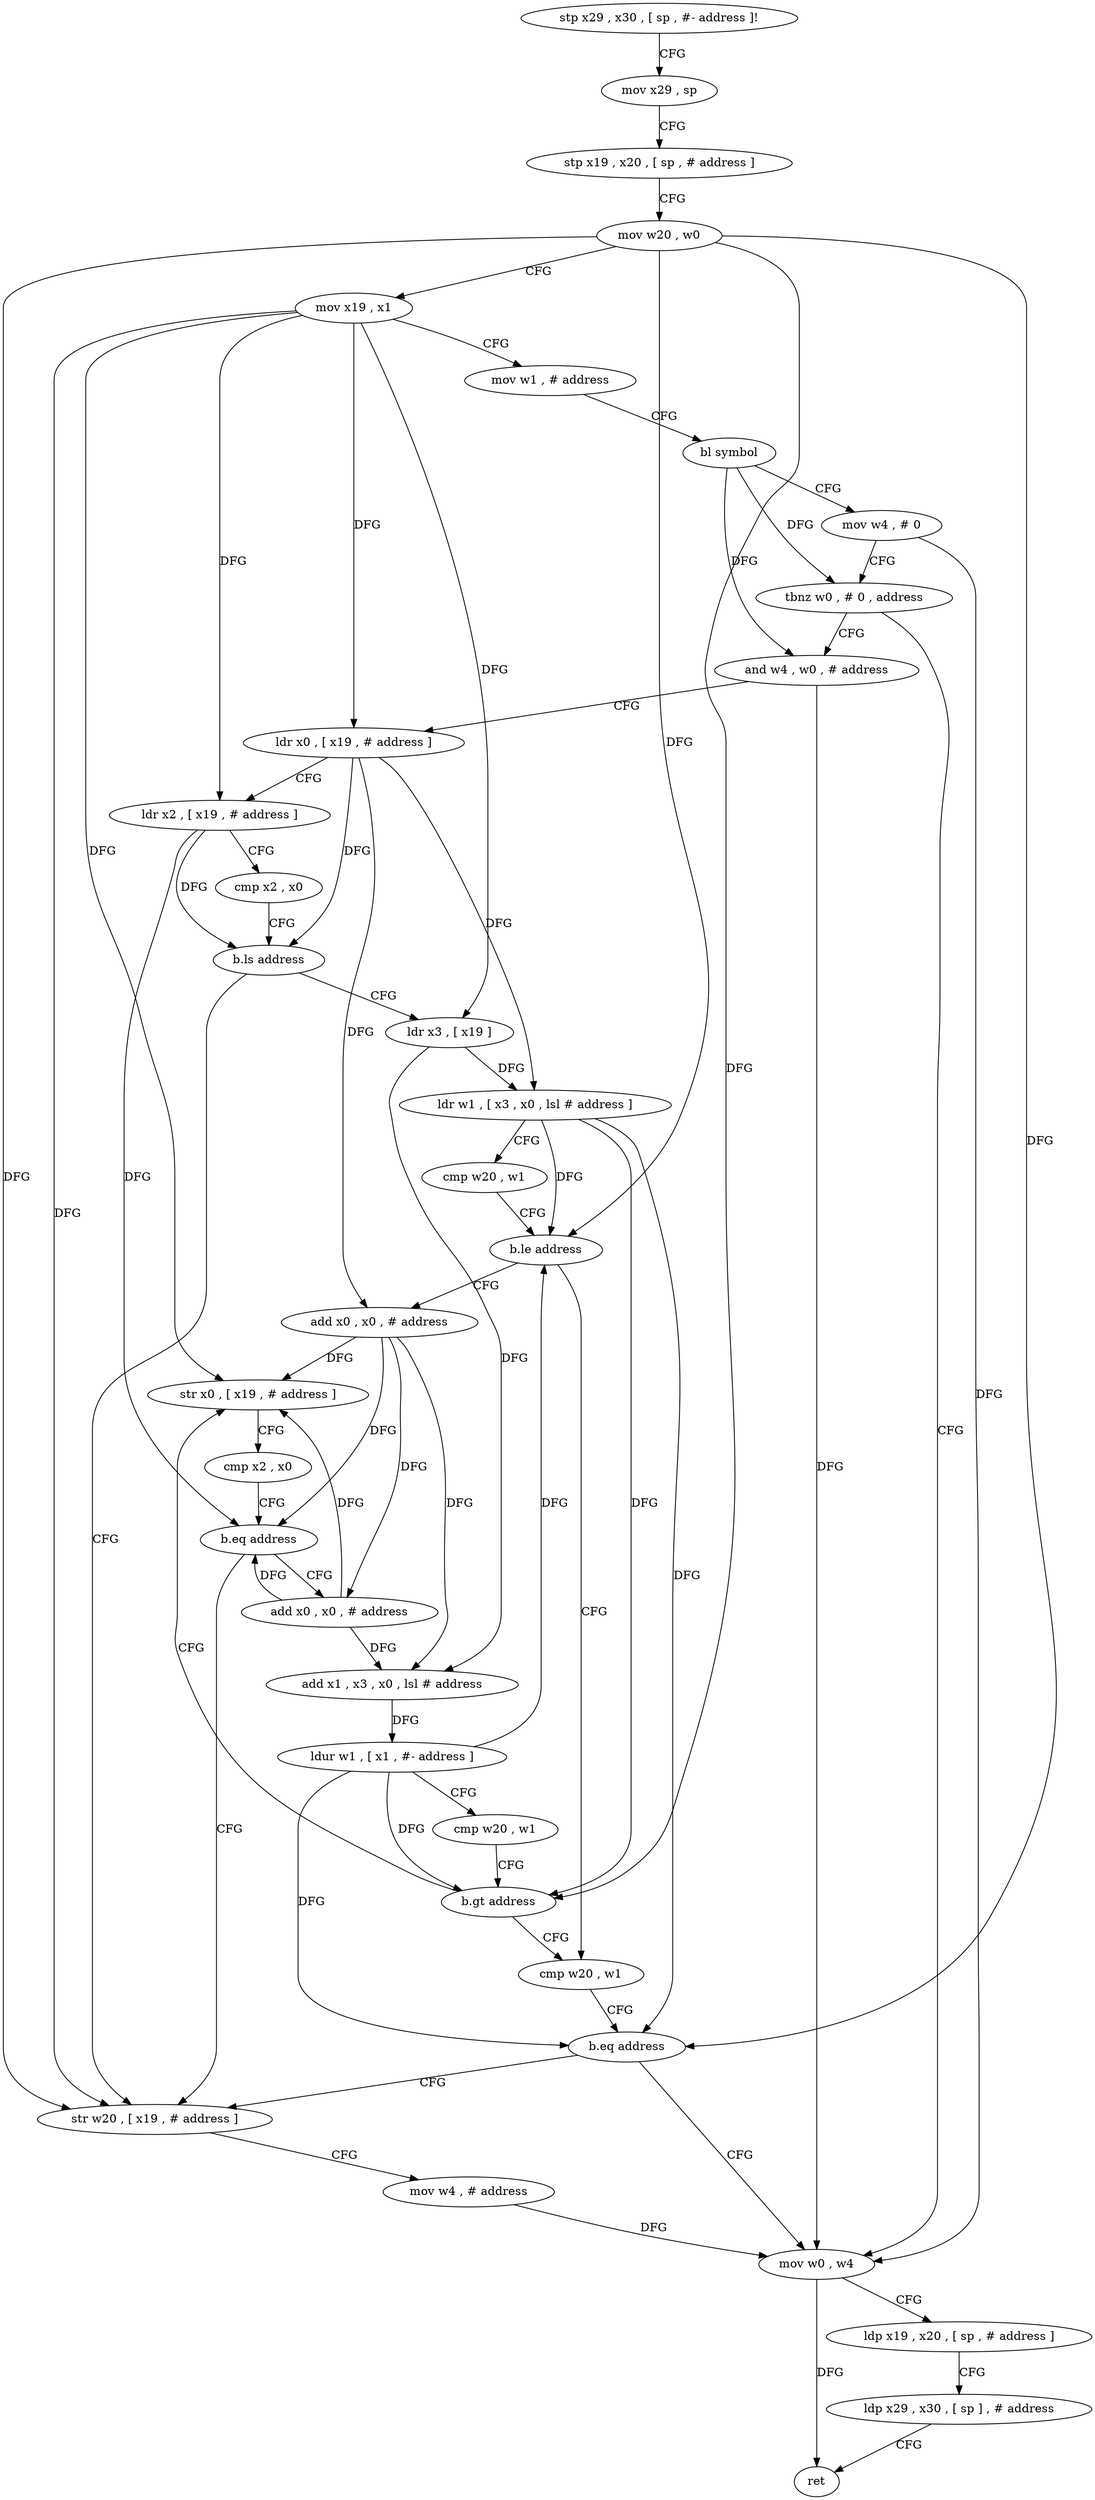 digraph "func" {
"4263404" [label = "stp x29 , x30 , [ sp , #- address ]!" ]
"4263408" [label = "mov x29 , sp" ]
"4263412" [label = "stp x19 , x20 , [ sp , # address ]" ]
"4263416" [label = "mov w20 , w0" ]
"4263420" [label = "mov x19 , x1" ]
"4263424" [label = "mov w1 , # address" ]
"4263428" [label = "bl symbol" ]
"4263432" [label = "mov w4 , # 0" ]
"4263436" [label = "tbnz w0 , # 0 , address" ]
"4263528" [label = "mov w0 , w4" ]
"4263440" [label = "and w4 , w0 , # address" ]
"4263532" [label = "ldp x19 , x20 , [ sp , # address ]" ]
"4263536" [label = "ldp x29 , x30 , [ sp ] , # address" ]
"4263540" [label = "ret" ]
"4263444" [label = "ldr x0 , [ x19 , # address ]" ]
"4263448" [label = "ldr x2 , [ x19 , # address ]" ]
"4263452" [label = "cmp x2 , x0" ]
"4263456" [label = "b.ls address" ]
"4263520" [label = "str w20 , [ x19 , # address ]" ]
"4263460" [label = "ldr x3 , [ x19 ]" ]
"4263524" [label = "mov w4 , # address" ]
"4263464" [label = "ldr w1 , [ x3 , x0 , lsl # address ]" ]
"4263468" [label = "cmp w20 , w1" ]
"4263472" [label = "b.le address" ]
"4263512" [label = "cmp w20 , w1" ]
"4263476" [label = "add x0 , x0 , # address" ]
"4263516" [label = "b.eq address" ]
"4263480" [label = "str x0 , [ x19 , # address ]" ]
"4263492" [label = "add x0 , x0 , # address" ]
"4263496" [label = "add x1 , x3 , x0 , lsl # address" ]
"4263500" [label = "ldur w1 , [ x1 , #- address ]" ]
"4263504" [label = "cmp w20 , w1" ]
"4263508" [label = "b.gt address" ]
"4263484" [label = "cmp x2 , x0" ]
"4263488" [label = "b.eq address" ]
"4263404" -> "4263408" [ label = "CFG" ]
"4263408" -> "4263412" [ label = "CFG" ]
"4263412" -> "4263416" [ label = "CFG" ]
"4263416" -> "4263420" [ label = "CFG" ]
"4263416" -> "4263520" [ label = "DFG" ]
"4263416" -> "4263472" [ label = "DFG" ]
"4263416" -> "4263516" [ label = "DFG" ]
"4263416" -> "4263508" [ label = "DFG" ]
"4263420" -> "4263424" [ label = "CFG" ]
"4263420" -> "4263444" [ label = "DFG" ]
"4263420" -> "4263448" [ label = "DFG" ]
"4263420" -> "4263520" [ label = "DFG" ]
"4263420" -> "4263460" [ label = "DFG" ]
"4263420" -> "4263480" [ label = "DFG" ]
"4263424" -> "4263428" [ label = "CFG" ]
"4263428" -> "4263432" [ label = "CFG" ]
"4263428" -> "4263436" [ label = "DFG" ]
"4263428" -> "4263440" [ label = "DFG" ]
"4263432" -> "4263436" [ label = "CFG" ]
"4263432" -> "4263528" [ label = "DFG" ]
"4263436" -> "4263528" [ label = "CFG" ]
"4263436" -> "4263440" [ label = "CFG" ]
"4263528" -> "4263532" [ label = "CFG" ]
"4263528" -> "4263540" [ label = "DFG" ]
"4263440" -> "4263444" [ label = "CFG" ]
"4263440" -> "4263528" [ label = "DFG" ]
"4263532" -> "4263536" [ label = "CFG" ]
"4263536" -> "4263540" [ label = "CFG" ]
"4263444" -> "4263448" [ label = "CFG" ]
"4263444" -> "4263456" [ label = "DFG" ]
"4263444" -> "4263464" [ label = "DFG" ]
"4263444" -> "4263476" [ label = "DFG" ]
"4263448" -> "4263452" [ label = "CFG" ]
"4263448" -> "4263456" [ label = "DFG" ]
"4263448" -> "4263488" [ label = "DFG" ]
"4263452" -> "4263456" [ label = "CFG" ]
"4263456" -> "4263520" [ label = "CFG" ]
"4263456" -> "4263460" [ label = "CFG" ]
"4263520" -> "4263524" [ label = "CFG" ]
"4263460" -> "4263464" [ label = "DFG" ]
"4263460" -> "4263496" [ label = "DFG" ]
"4263524" -> "4263528" [ label = "DFG" ]
"4263464" -> "4263468" [ label = "CFG" ]
"4263464" -> "4263472" [ label = "DFG" ]
"4263464" -> "4263516" [ label = "DFG" ]
"4263464" -> "4263508" [ label = "DFG" ]
"4263468" -> "4263472" [ label = "CFG" ]
"4263472" -> "4263512" [ label = "CFG" ]
"4263472" -> "4263476" [ label = "CFG" ]
"4263512" -> "4263516" [ label = "CFG" ]
"4263476" -> "4263480" [ label = "DFG" ]
"4263476" -> "4263488" [ label = "DFG" ]
"4263476" -> "4263492" [ label = "DFG" ]
"4263476" -> "4263496" [ label = "DFG" ]
"4263516" -> "4263528" [ label = "CFG" ]
"4263516" -> "4263520" [ label = "CFG" ]
"4263480" -> "4263484" [ label = "CFG" ]
"4263492" -> "4263496" [ label = "DFG" ]
"4263492" -> "4263480" [ label = "DFG" ]
"4263492" -> "4263488" [ label = "DFG" ]
"4263496" -> "4263500" [ label = "DFG" ]
"4263500" -> "4263504" [ label = "CFG" ]
"4263500" -> "4263472" [ label = "DFG" ]
"4263500" -> "4263516" [ label = "DFG" ]
"4263500" -> "4263508" [ label = "DFG" ]
"4263504" -> "4263508" [ label = "CFG" ]
"4263508" -> "4263480" [ label = "CFG" ]
"4263508" -> "4263512" [ label = "CFG" ]
"4263484" -> "4263488" [ label = "CFG" ]
"4263488" -> "4263520" [ label = "CFG" ]
"4263488" -> "4263492" [ label = "CFG" ]
}
